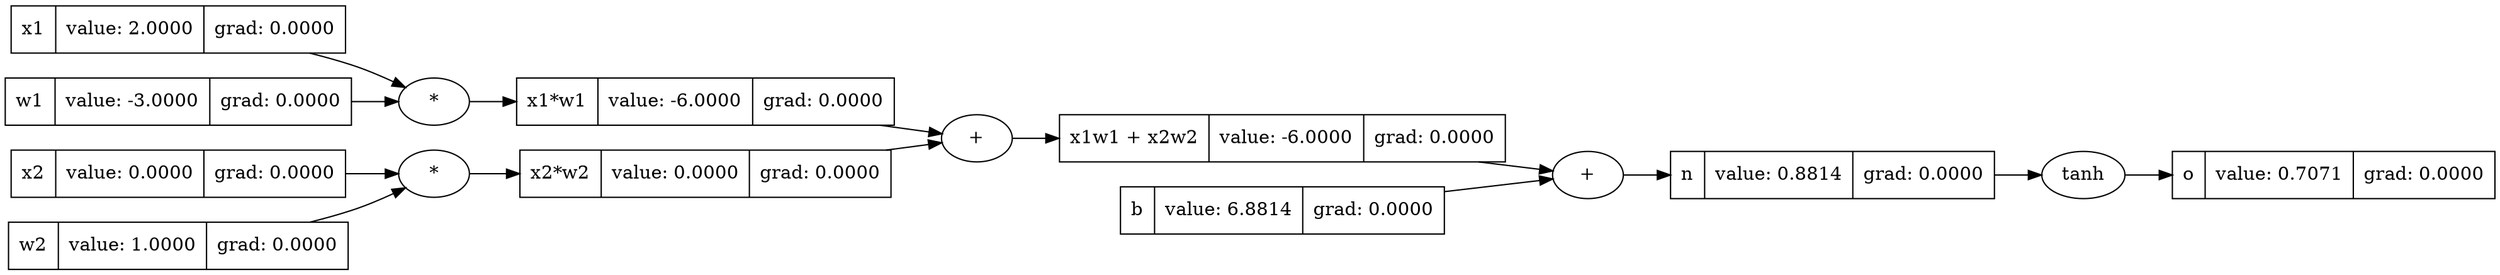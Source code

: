 digraph {
graph [rankdir=LR]
  "93985504025680" [label="{o | value: 0.7071 | grad: 0.0000 }" shape=record]
  "93985504025680tanh" [label="tanh"]
  "93985504025680tanh" -> "93985504025680"
  "93985504034288" -> "93985504025680tanh"
  "93985504034288" [label="{n | value: 0.8814 | grad: 0.0000 }" shape=record]
  "93985504034288+" [label="+"]
  "93985504034288+" -> "93985504034288"
  "93985504033888" -> "93985504034288+"
  "93985504034048" -> "93985504034288+"
  "93985504033888" [label="{x1w1 + x2w2 | value: -6.0000 | grad: 0.0000 }" shape=record]
  "93985504033888+" [label="+"]
  "93985504033888+" -> "93985504033888"
  "93985504033392" -> "93985504033888+"
  "93985504033584" -> "93985504033888+"
  "93985504033392" [label="{x1*w1 | value: -6.0000 | grad: 0.0000 }" shape=record]
  "93985504033392*" [label="*"]
  "93985504033392*" -> "93985504033392"
  "93985504037840" -> "93985504033392*"
  "93985504032656" -> "93985504033392*"
  "93985504037840" [label="{x1 | value: 2.0000 | grad: 0.0000 }" shape=record]
  "93985504032656" [label="{w1 | value: -3.0000 | grad: 0.0000 }" shape=record]
  "93985504033584" [label="{x2*w2 | value: 0.0000 | grad: 0.0000 }" shape=record]
  "93985504033584*" [label="*"]
  "93985504033584*" -> "93985504033584"
  "93985504032928" -> "93985504033584*"
  "93985504033088" -> "93985504033584*"
  "93985504032928" [label="{x2 | value: 0.0000 | grad: 0.0000 }" shape=record]
  "93985504033088" [label="{w2 | value: 1.0000 | grad: 0.0000 }" shape=record]
  "93985504034048" [label="{b | value: 6.8814 | grad: 0.0000 }" shape=record]
}
